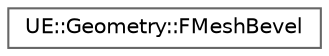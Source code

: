digraph "Graphical Class Hierarchy"
{
 // INTERACTIVE_SVG=YES
 // LATEX_PDF_SIZE
  bgcolor="transparent";
  edge [fontname=Helvetica,fontsize=10,labelfontname=Helvetica,labelfontsize=10];
  node [fontname=Helvetica,fontsize=10,shape=box,height=0.2,width=0.4];
  rankdir="LR";
  Node0 [id="Node000000",label="UE::Geometry::FMeshBevel",height=0.2,width=0.4,color="grey40", fillcolor="white", style="filled",URL="$d1/d3b/classUE_1_1Geometry_1_1FMeshBevel.html",tooltip="FMeshBevel applies a \"Bevel\" operation to edges of a FDynamicMesh3."];
}
